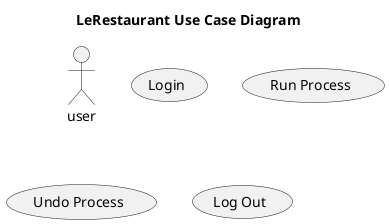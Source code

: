 @startuml

title LeRestaurant Use Case Diagram 

actor user
(Login)
(Run Process) as (Proc1)
usecase (Undo Process)
usecase (Log Out) as UC4

@enduml